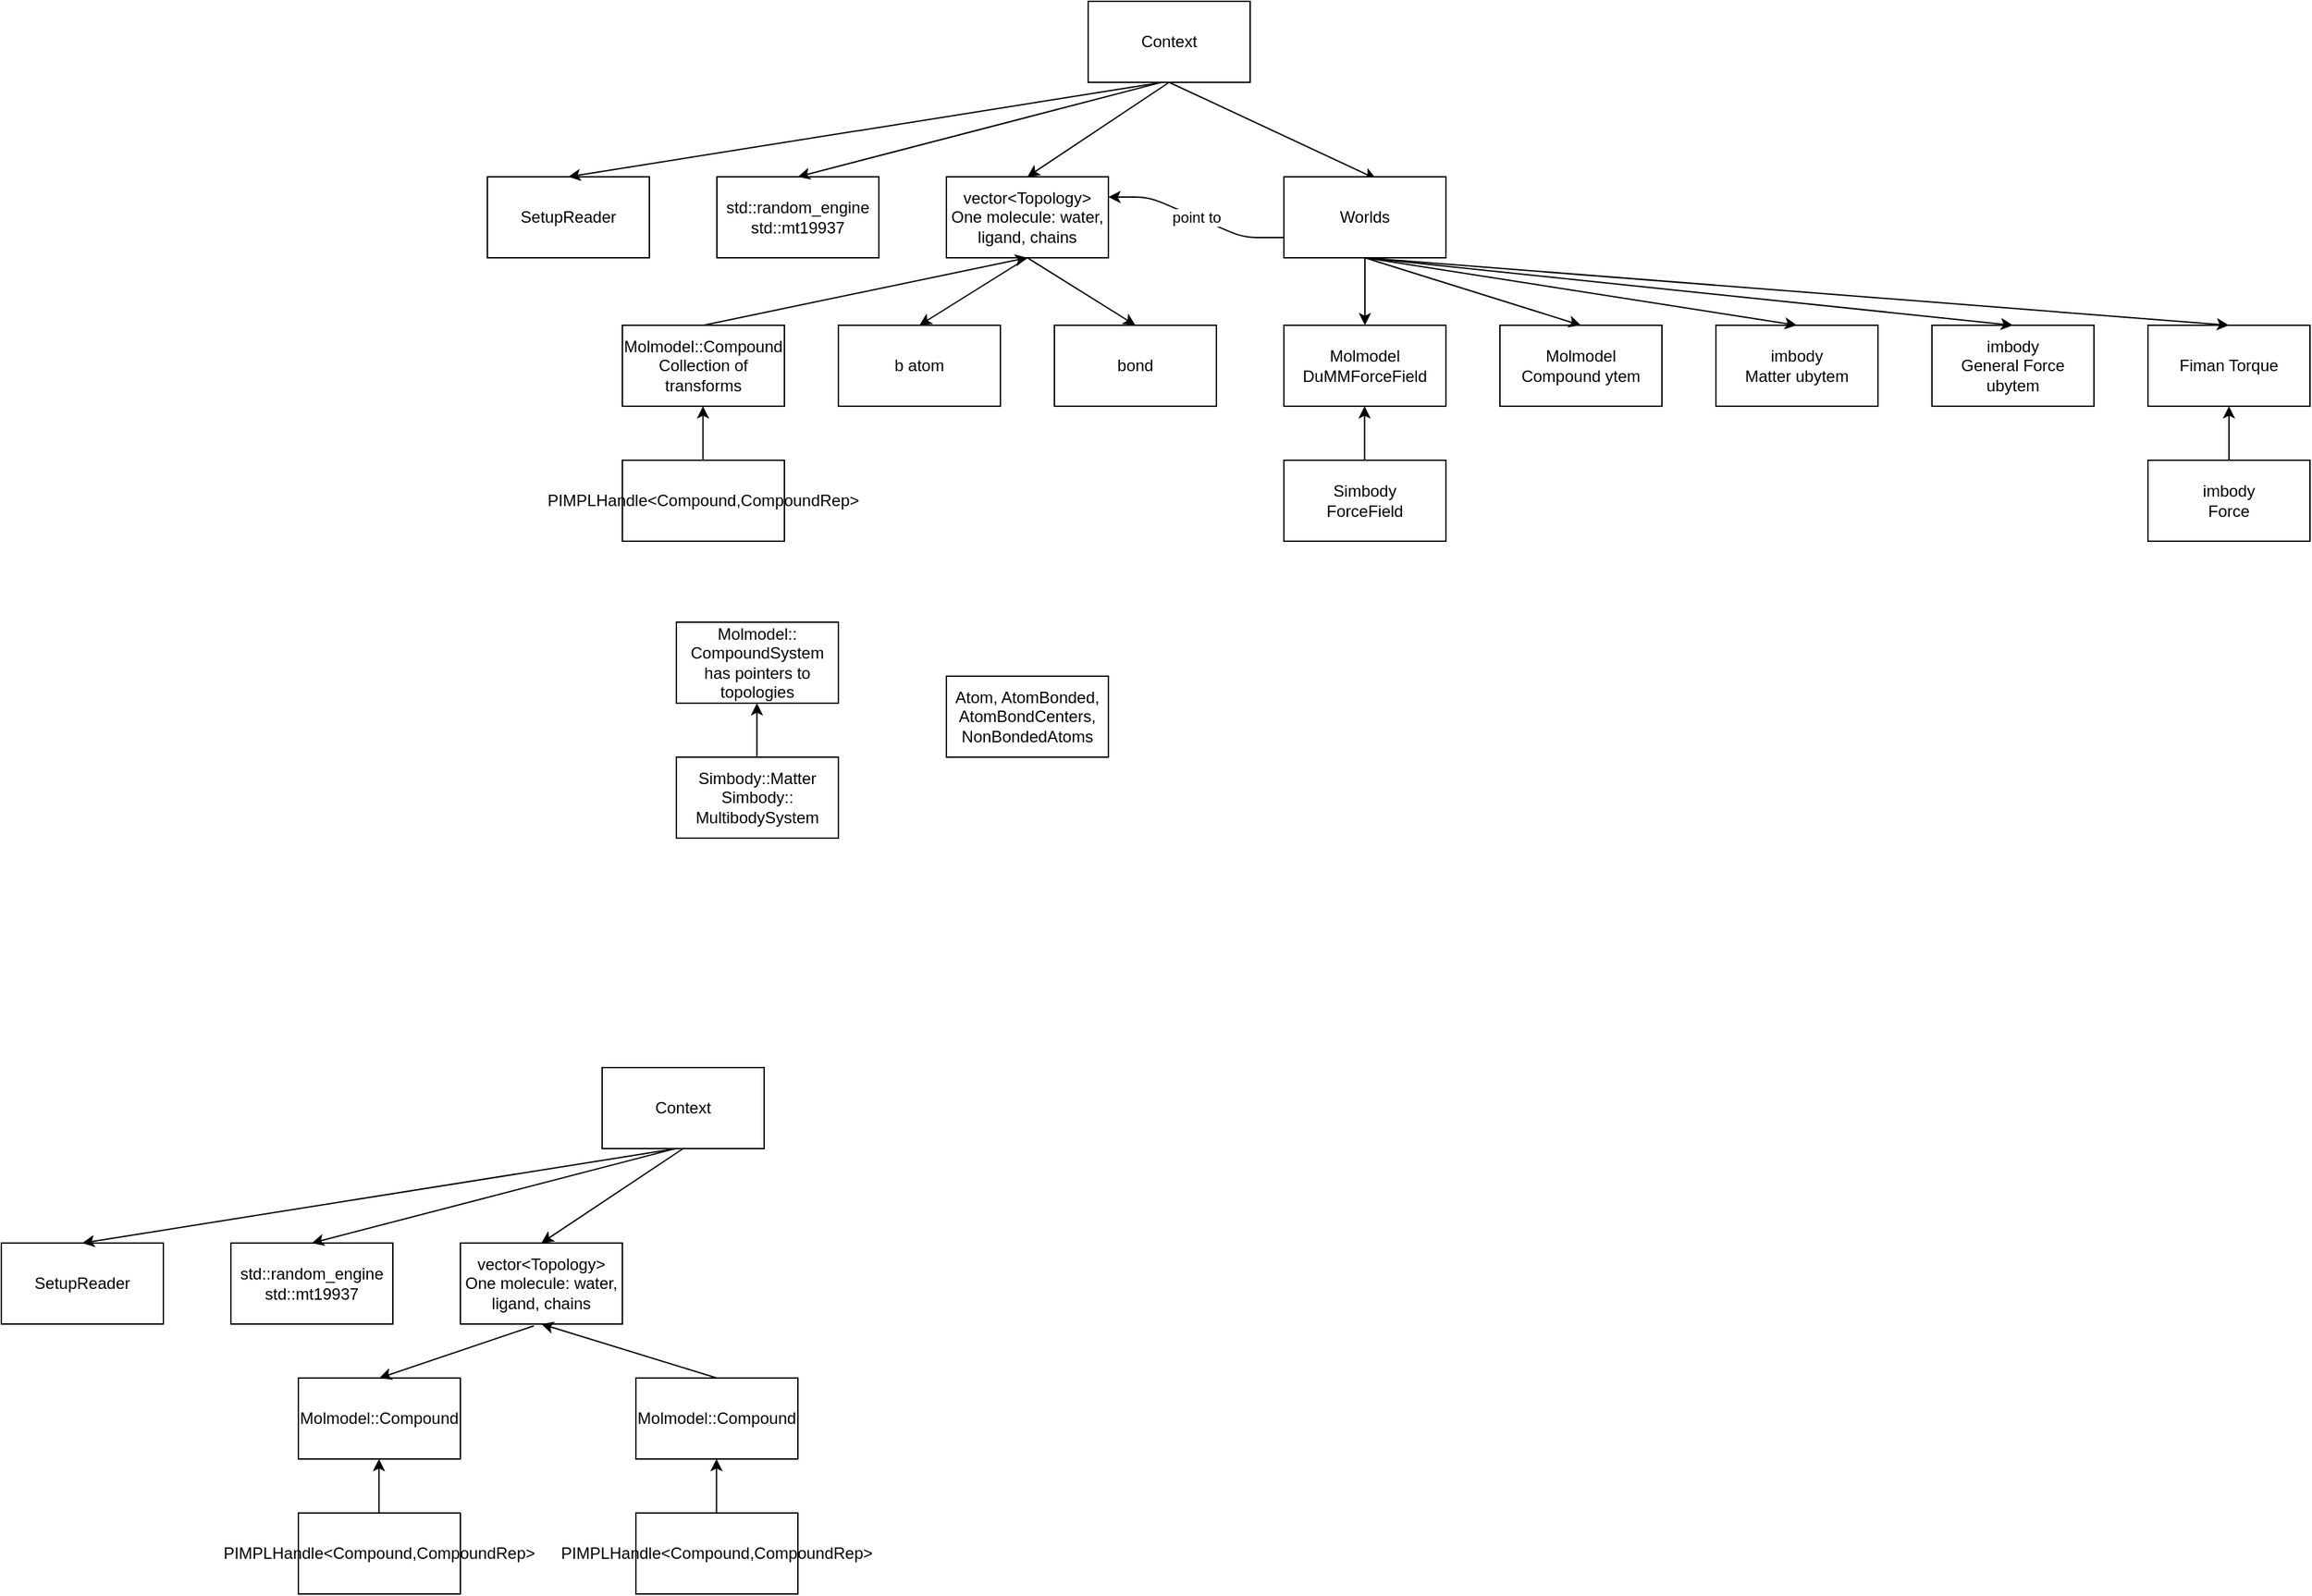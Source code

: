 <mxfile>
    <diagram id="gx9P7R8GPZcRq9Bf94a2" name="Page-1">
        <mxGraphModel dx="2236" dy="773" grid="1" gridSize="10" guides="1" tooltips="1" connect="1" arrows="1" fold="1" page="1" pageScale="1" pageWidth="850" pageHeight="1100" math="0" shadow="0">
            <root>
                <mxCell id="0"/>
                <mxCell id="1" parent="0"/>
                <mxCell id="77" style="edgeStyle=none;html=1;exitX=0.5;exitY=1;exitDx=0;exitDy=0;entryX=0.5;entryY=0;entryDx=0;entryDy=0;" edge="1" parent="1" source="2" target="75">
                    <mxGeometry relative="1" as="geometry"/>
                </mxCell>
                <mxCell id="78" style="edgeStyle=none;html=1;exitX=0.5;exitY=1;exitDx=0;exitDy=0;entryX=0.5;entryY=0;entryDx=0;entryDy=0;" edge="1" parent="1" source="2" target="76">
                    <mxGeometry relative="1" as="geometry"/>
                </mxCell>
                <mxCell id="2" value="vector&amp;lt;Topology&amp;gt;&lt;br&gt;One molecule: water, ligand, chains" style="rounded=0;whiteSpace=wrap;html=1;" parent="1" vertex="1">
                    <mxGeometry x="260" y="220" width="120" height="60" as="geometry"/>
                </mxCell>
                <mxCell id="3" value="Molmodel::Compound&lt;br&gt;Collection of transforms" style="rounded=0;whiteSpace=wrap;html=1;" parent="1" vertex="1">
                    <mxGeometry x="20" y="330" width="120" height="60" as="geometry"/>
                </mxCell>
                <mxCell id="4" value="Molmodel&lt;br&gt;DuMMForceField" style="rounded=0;whiteSpace=wrap;html=1;" parent="1" vertex="1">
                    <mxGeometry x="510" y="330" width="120" height="60" as="geometry"/>
                </mxCell>
                <mxCell id="5" value="Simbody&lt;br&gt;ForceField" style="rounded=0;whiteSpace=wrap;html=1;" parent="1" vertex="1">
                    <mxGeometry x="510" y="430" width="120" height="60" as="geometry"/>
                </mxCell>
                <mxCell id="6" value="" style="endArrow=classic;html=1;exitX=0.5;exitY=0;exitDx=0;exitDy=0;entryX=0.5;entryY=1;entryDx=0;entryDy=0;" parent="1" source="3" target="2" edge="1">
                    <mxGeometry width="50" height="50" relative="1" as="geometry">
                        <mxPoint x="360" y="300" as="sourcePoint"/>
                        <mxPoint x="410" y="250" as="targetPoint"/>
                    </mxGeometry>
                </mxCell>
                <mxCell id="7" value="" style="endArrow=classic;html=1;exitX=0.5;exitY=0;exitDx=0;exitDy=0;entryX=0.5;entryY=1;entryDx=0;entryDy=0;" parent="1" edge="1">
                    <mxGeometry width="50" height="50" relative="1" as="geometry">
                        <mxPoint x="569.76" y="430" as="sourcePoint"/>
                        <mxPoint x="569.76" y="390" as="targetPoint"/>
                    </mxGeometry>
                </mxCell>
                <mxCell id="8" value="Atom, AtomBonded,&lt;br&gt;AtomBondCenters, NonBondedAtoms" style="rounded=0;whiteSpace=wrap;html=1;" parent="1" vertex="1">
                    <mxGeometry x="260" y="590" width="120" height="60" as="geometry"/>
                </mxCell>
                <mxCell id="9" value="" style="endArrow=classic;html=1;exitX=0.5;exitY=0;exitDx=0;exitDy=0;entryX=0.5;entryY=1;entryDx=0;entryDy=0;" parent="1" edge="1">
                    <mxGeometry width="50" height="50" relative="1" as="geometry">
                        <mxPoint x="79.71" y="430" as="sourcePoint"/>
                        <mxPoint x="79.71" y="390" as="targetPoint"/>
                    </mxGeometry>
                </mxCell>
                <mxCell id="10" value="Molmodel::&lt;br&gt;CompoundSystem&lt;br&gt;has pointers to topologies" style="rounded=0;whiteSpace=wrap;html=1;" parent="1" vertex="1">
                    <mxGeometry x="60" y="550" width="120" height="60" as="geometry"/>
                </mxCell>
                <mxCell id="13" value="Simbody::Matter&lt;br&gt;Simbody::&lt;br&gt;MultibodySystem" style="rounded=0;whiteSpace=wrap;html=1;" parent="1" vertex="1">
                    <mxGeometry x="60" y="650" width="120" height="60" as="geometry"/>
                </mxCell>
                <mxCell id="15" value="" style="endArrow=classic;html=1;exitX=0.5;exitY=0;exitDx=0;exitDy=0;entryX=0.5;entryY=1;entryDx=0;entryDy=0;" parent="1" edge="1">
                    <mxGeometry width="50" height="50" relative="1" as="geometry">
                        <mxPoint x="119.66" y="650" as="sourcePoint"/>
                        <mxPoint x="119.66" y="610" as="targetPoint"/>
                    </mxGeometry>
                </mxCell>
                <mxCell id="20" style="edgeStyle=none;html=1;exitX=0.5;exitY=1;exitDx=0;exitDy=0;entryX=0.5;entryY=0;entryDx=0;entryDy=0;" parent="1" source="16" target="2" edge="1">
                    <mxGeometry relative="1" as="geometry">
                        <mxPoint x="270" y="220" as="targetPoint"/>
                    </mxGeometry>
                </mxCell>
                <mxCell id="21" style="edgeStyle=none;html=1;exitX=0.5;exitY=1;exitDx=0;exitDy=0;entryX=0.569;entryY=0.025;entryDx=0;entryDy=0;entryPerimeter=0;" parent="1" source="16" target="19" edge="1">
                    <mxGeometry relative="1" as="geometry"/>
                </mxCell>
                <mxCell id="16" value="Context" style="rounded=0;whiteSpace=wrap;html=1;" parent="1" vertex="1">
                    <mxGeometry x="365" y="90" width="120" height="60" as="geometry"/>
                </mxCell>
                <mxCell id="61" value="point to" style="edgeStyle=entityRelationEdgeStyle;html=1;exitX=0;exitY=0.75;exitDx=0;exitDy=0;entryX=1;entryY=0.25;entryDx=0;entryDy=0;" edge="1" parent="1" source="19" target="2">
                    <mxGeometry relative="1" as="geometry"/>
                </mxCell>
                <mxCell id="67" style="edgeStyle=none;html=1;exitX=0.5;exitY=1;exitDx=0;exitDy=0;entryX=0.5;entryY=0;entryDx=0;entryDy=0;" edge="1" parent="1" source="19" target="4">
                    <mxGeometry relative="1" as="geometry"/>
                </mxCell>
                <mxCell id="19" value="Worlds" style="rounded=0;whiteSpace=wrap;html=1;" parent="1" vertex="1">
                    <mxGeometry x="510" y="220" width="120" height="60" as="geometry"/>
                </mxCell>
                <mxCell id="29" value="PIMPLHandle&amp;lt;Compound,CompoundRep&amp;gt;" style="rounded=0;whiteSpace=wrap;html=1;" parent="1" vertex="1">
                    <mxGeometry x="20" y="430" width="120" height="60" as="geometry"/>
                </mxCell>
                <mxCell id="30" value="std::random_engine&lt;br&gt;std::mt19937" style="rounded=0;whiteSpace=wrap;html=1;" parent="1" vertex="1">
                    <mxGeometry x="90" y="220" width="120" height="60" as="geometry"/>
                </mxCell>
                <mxCell id="31" value="" style="endArrow=classic;html=1;entryX=0.5;entryY=0;entryDx=0;entryDy=0;exitX=0.447;exitY=1.003;exitDx=0;exitDy=0;exitPerimeter=0;" parent="1" source="16" target="30" edge="1">
                    <mxGeometry width="50" height="50" relative="1" as="geometry">
                        <mxPoint x="470" y="420" as="sourcePoint"/>
                        <mxPoint x="520" y="370" as="targetPoint"/>
                    </mxGeometry>
                </mxCell>
                <mxCell id="33" value="SetupReader" style="rounded=0;whiteSpace=wrap;html=1;" parent="1" vertex="1">
                    <mxGeometry x="-80" y="220" width="120" height="60" as="geometry"/>
                </mxCell>
                <mxCell id="34" value="" style="endArrow=classic;html=1;entryX=0.5;entryY=0;entryDx=0;entryDy=0;" parent="1" target="33" edge="1">
                    <mxGeometry width="50" height="50" relative="1" as="geometry">
                        <mxPoint x="420" y="150" as="sourcePoint"/>
                        <mxPoint x="160" y="230" as="targetPoint"/>
                    </mxGeometry>
                </mxCell>
                <mxCell id="36" value="vector&amp;lt;Topology&amp;gt;&lt;br&gt;One molecule: water, ligand, chains" style="rounded=0;whiteSpace=wrap;html=1;" parent="1" vertex="1">
                    <mxGeometry x="-100" y="1010" width="120" height="60" as="geometry"/>
                </mxCell>
                <mxCell id="37" value="Molmodel::Compound" style="rounded=0;whiteSpace=wrap;html=1;" parent="1" vertex="1">
                    <mxGeometry x="30" y="1110" width="120" height="60" as="geometry"/>
                </mxCell>
                <mxCell id="40" value="" style="endArrow=classic;html=1;exitX=0.5;exitY=0;exitDx=0;exitDy=0;entryX=0.5;entryY=1;entryDx=0;entryDy=0;" parent="1" source="37" target="36" edge="1">
                    <mxGeometry width="50" height="50" relative="1" as="geometry">
                        <mxPoint y="1090" as="sourcePoint"/>
                        <mxPoint x="50" y="1040" as="targetPoint"/>
                    </mxGeometry>
                </mxCell>
                <mxCell id="43" value="" style="endArrow=classic;html=1;exitX=0.5;exitY=0;exitDx=0;exitDy=0;entryX=0.5;entryY=1;entryDx=0;entryDy=0;" parent="1" edge="1">
                    <mxGeometry width="50" height="50" relative="1" as="geometry">
                        <mxPoint x="89.71" y="1210" as="sourcePoint"/>
                        <mxPoint x="89.71" y="1170" as="targetPoint"/>
                    </mxGeometry>
                </mxCell>
                <mxCell id="47" style="edgeStyle=none;html=1;exitX=0.5;exitY=1;exitDx=0;exitDy=0;entryX=0.5;entryY=0;entryDx=0;entryDy=0;" parent="1" source="49" target="36" edge="1">
                    <mxGeometry relative="1" as="geometry">
                        <mxPoint x="-90" y="1010" as="targetPoint"/>
                    </mxGeometry>
                </mxCell>
                <mxCell id="49" value="Context" style="rounded=0;whiteSpace=wrap;html=1;" parent="1" vertex="1">
                    <mxGeometry x="5" y="880" width="120" height="60" as="geometry"/>
                </mxCell>
                <mxCell id="51" value="PIMPLHandle&amp;lt;Compound,CompoundRep&amp;gt;" style="rounded=0;whiteSpace=wrap;html=1;" parent="1" vertex="1">
                    <mxGeometry x="30" y="1210" width="120" height="60" as="geometry"/>
                </mxCell>
                <mxCell id="52" value="std::random_engine&lt;br&gt;std::mt19937" style="rounded=0;whiteSpace=wrap;html=1;" parent="1" vertex="1">
                    <mxGeometry x="-270" y="1010" width="120" height="60" as="geometry"/>
                </mxCell>
                <mxCell id="53" value="" style="endArrow=classic;html=1;entryX=0.5;entryY=0;entryDx=0;entryDy=0;exitX=0.447;exitY=1.003;exitDx=0;exitDy=0;exitPerimeter=0;" parent="1" source="49" target="52" edge="1">
                    <mxGeometry width="50" height="50" relative="1" as="geometry">
                        <mxPoint x="110" y="1210" as="sourcePoint"/>
                        <mxPoint x="160" y="1160" as="targetPoint"/>
                    </mxGeometry>
                </mxCell>
                <mxCell id="54" value="SetupReader" style="rounded=0;whiteSpace=wrap;html=1;" parent="1" vertex="1">
                    <mxGeometry x="-440" y="1010" width="120" height="60" as="geometry"/>
                </mxCell>
                <mxCell id="55" value="" style="endArrow=classic;html=1;entryX=0.5;entryY=0;entryDx=0;entryDy=0;" parent="1" target="54" edge="1">
                    <mxGeometry width="50" height="50" relative="1" as="geometry">
                        <mxPoint x="60" y="940" as="sourcePoint"/>
                        <mxPoint x="-200" y="1020" as="targetPoint"/>
                    </mxGeometry>
                </mxCell>
                <mxCell id="56" value="Molmodel::Compound" style="rounded=0;whiteSpace=wrap;html=1;" parent="1" vertex="1">
                    <mxGeometry x="-220" y="1110" width="120" height="60" as="geometry"/>
                </mxCell>
                <mxCell id="57" value="" style="endArrow=classic;html=1;exitX=0.5;exitY=0;exitDx=0;exitDy=0;entryX=0.5;entryY=1;entryDx=0;entryDy=0;" parent="1" edge="1">
                    <mxGeometry width="50" height="50" relative="1" as="geometry">
                        <mxPoint x="-160.29" y="1210" as="sourcePoint"/>
                        <mxPoint x="-160.29" y="1170" as="targetPoint"/>
                    </mxGeometry>
                </mxCell>
                <mxCell id="58" value="PIMPLHandle&amp;lt;Compound,CompoundRep&amp;gt;" style="rounded=0;whiteSpace=wrap;html=1;" parent="1" vertex="1">
                    <mxGeometry x="-220" y="1210" width="120" height="60" as="geometry"/>
                </mxCell>
                <mxCell id="59" value="" style="endArrow=classic;html=1;exitX=0.453;exitY=1.023;exitDx=0;exitDy=0;exitPerimeter=0;" parent="1" source="36" edge="1">
                    <mxGeometry width="50" height="50" relative="1" as="geometry">
                        <mxPoint x="-40" y="1150" as="sourcePoint"/>
                        <mxPoint x="-160" y="1110" as="targetPoint"/>
                    </mxGeometry>
                </mxCell>
                <mxCell id="62" value="Molmodel&lt;br&gt;Compound ytem" style="rounded=0;whiteSpace=wrap;html=1;" vertex="1" parent="1">
                    <mxGeometry x="670" y="330" width="120" height="60" as="geometry"/>
                </mxCell>
                <mxCell id="64" value="imbody&lt;br&gt;Matter ubytem" style="rounded=0;whiteSpace=wrap;html=1;" vertex="1" parent="1">
                    <mxGeometry x="830" y="330" width="120" height="60" as="geometry"/>
                </mxCell>
                <mxCell id="65" value="imbody&lt;br&gt;General Force ubytem" style="rounded=0;whiteSpace=wrap;html=1;" vertex="1" parent="1">
                    <mxGeometry x="990" y="330" width="120" height="60" as="geometry"/>
                </mxCell>
                <mxCell id="68" style="edgeStyle=none;html=1;exitX=0.5;exitY=1;exitDx=0;exitDy=0;entryX=0.5;entryY=0;entryDx=0;entryDy=0;" edge="1" parent="1" source="19" target="62">
                    <mxGeometry relative="1" as="geometry">
                        <mxPoint x="580" y="290" as="sourcePoint"/>
                        <mxPoint x="540" y="340" as="targetPoint"/>
                    </mxGeometry>
                </mxCell>
                <mxCell id="69" style="edgeStyle=none;html=1;exitX=0.5;exitY=1;exitDx=0;exitDy=0;entryX=0.5;entryY=0;entryDx=0;entryDy=0;" edge="1" parent="1" source="19" target="64">
                    <mxGeometry relative="1" as="geometry">
                        <mxPoint x="580" y="290" as="sourcePoint"/>
                        <mxPoint x="700" y="340" as="targetPoint"/>
                    </mxGeometry>
                </mxCell>
                <mxCell id="70" style="edgeStyle=none;html=1;exitX=0.5;exitY=1;exitDx=0;exitDy=0;entryX=0.5;entryY=0;entryDx=0;entryDy=0;" edge="1" parent="1" source="19" target="65">
                    <mxGeometry relative="1" as="geometry">
                        <mxPoint x="580" y="290" as="sourcePoint"/>
                        <mxPoint x="860" y="340" as="targetPoint"/>
                    </mxGeometry>
                </mxCell>
                <mxCell id="71" value="Fiman Torque" style="rounded=0;whiteSpace=wrap;html=1;" vertex="1" parent="1">
                    <mxGeometry x="1150" y="330" width="120" height="60" as="geometry"/>
                </mxCell>
                <mxCell id="72" style="edgeStyle=none;html=1;entryX=0.5;entryY=0;entryDx=0;entryDy=0;" edge="1" parent="1" target="71">
                    <mxGeometry relative="1" as="geometry">
                        <mxPoint x="570" y="280" as="sourcePoint"/>
                        <mxPoint x="1020" y="340" as="targetPoint"/>
                    </mxGeometry>
                </mxCell>
                <mxCell id="74" style="edgeStyle=none;html=1;exitX=0.5;exitY=0;exitDx=0;exitDy=0;" edge="1" parent="1" source="73" target="71">
                    <mxGeometry relative="1" as="geometry"/>
                </mxCell>
                <mxCell id="73" value="imbody&lt;br&gt;Force" style="rounded=0;whiteSpace=wrap;html=1;" vertex="1" parent="1">
                    <mxGeometry x="1150" y="430" width="120" height="60" as="geometry"/>
                </mxCell>
                <mxCell id="75" value="bond" style="rounded=0;whiteSpace=wrap;html=1;" vertex="1" parent="1">
                    <mxGeometry x="340" y="330" width="120" height="60" as="geometry"/>
                </mxCell>
                <mxCell id="76" value="b atom" style="rounded=0;whiteSpace=wrap;html=1;" vertex="1" parent="1">
                    <mxGeometry x="180" y="330" width="120" height="60" as="geometry"/>
                </mxCell>
            </root>
        </mxGraphModel>
    </diagram>
</mxfile>